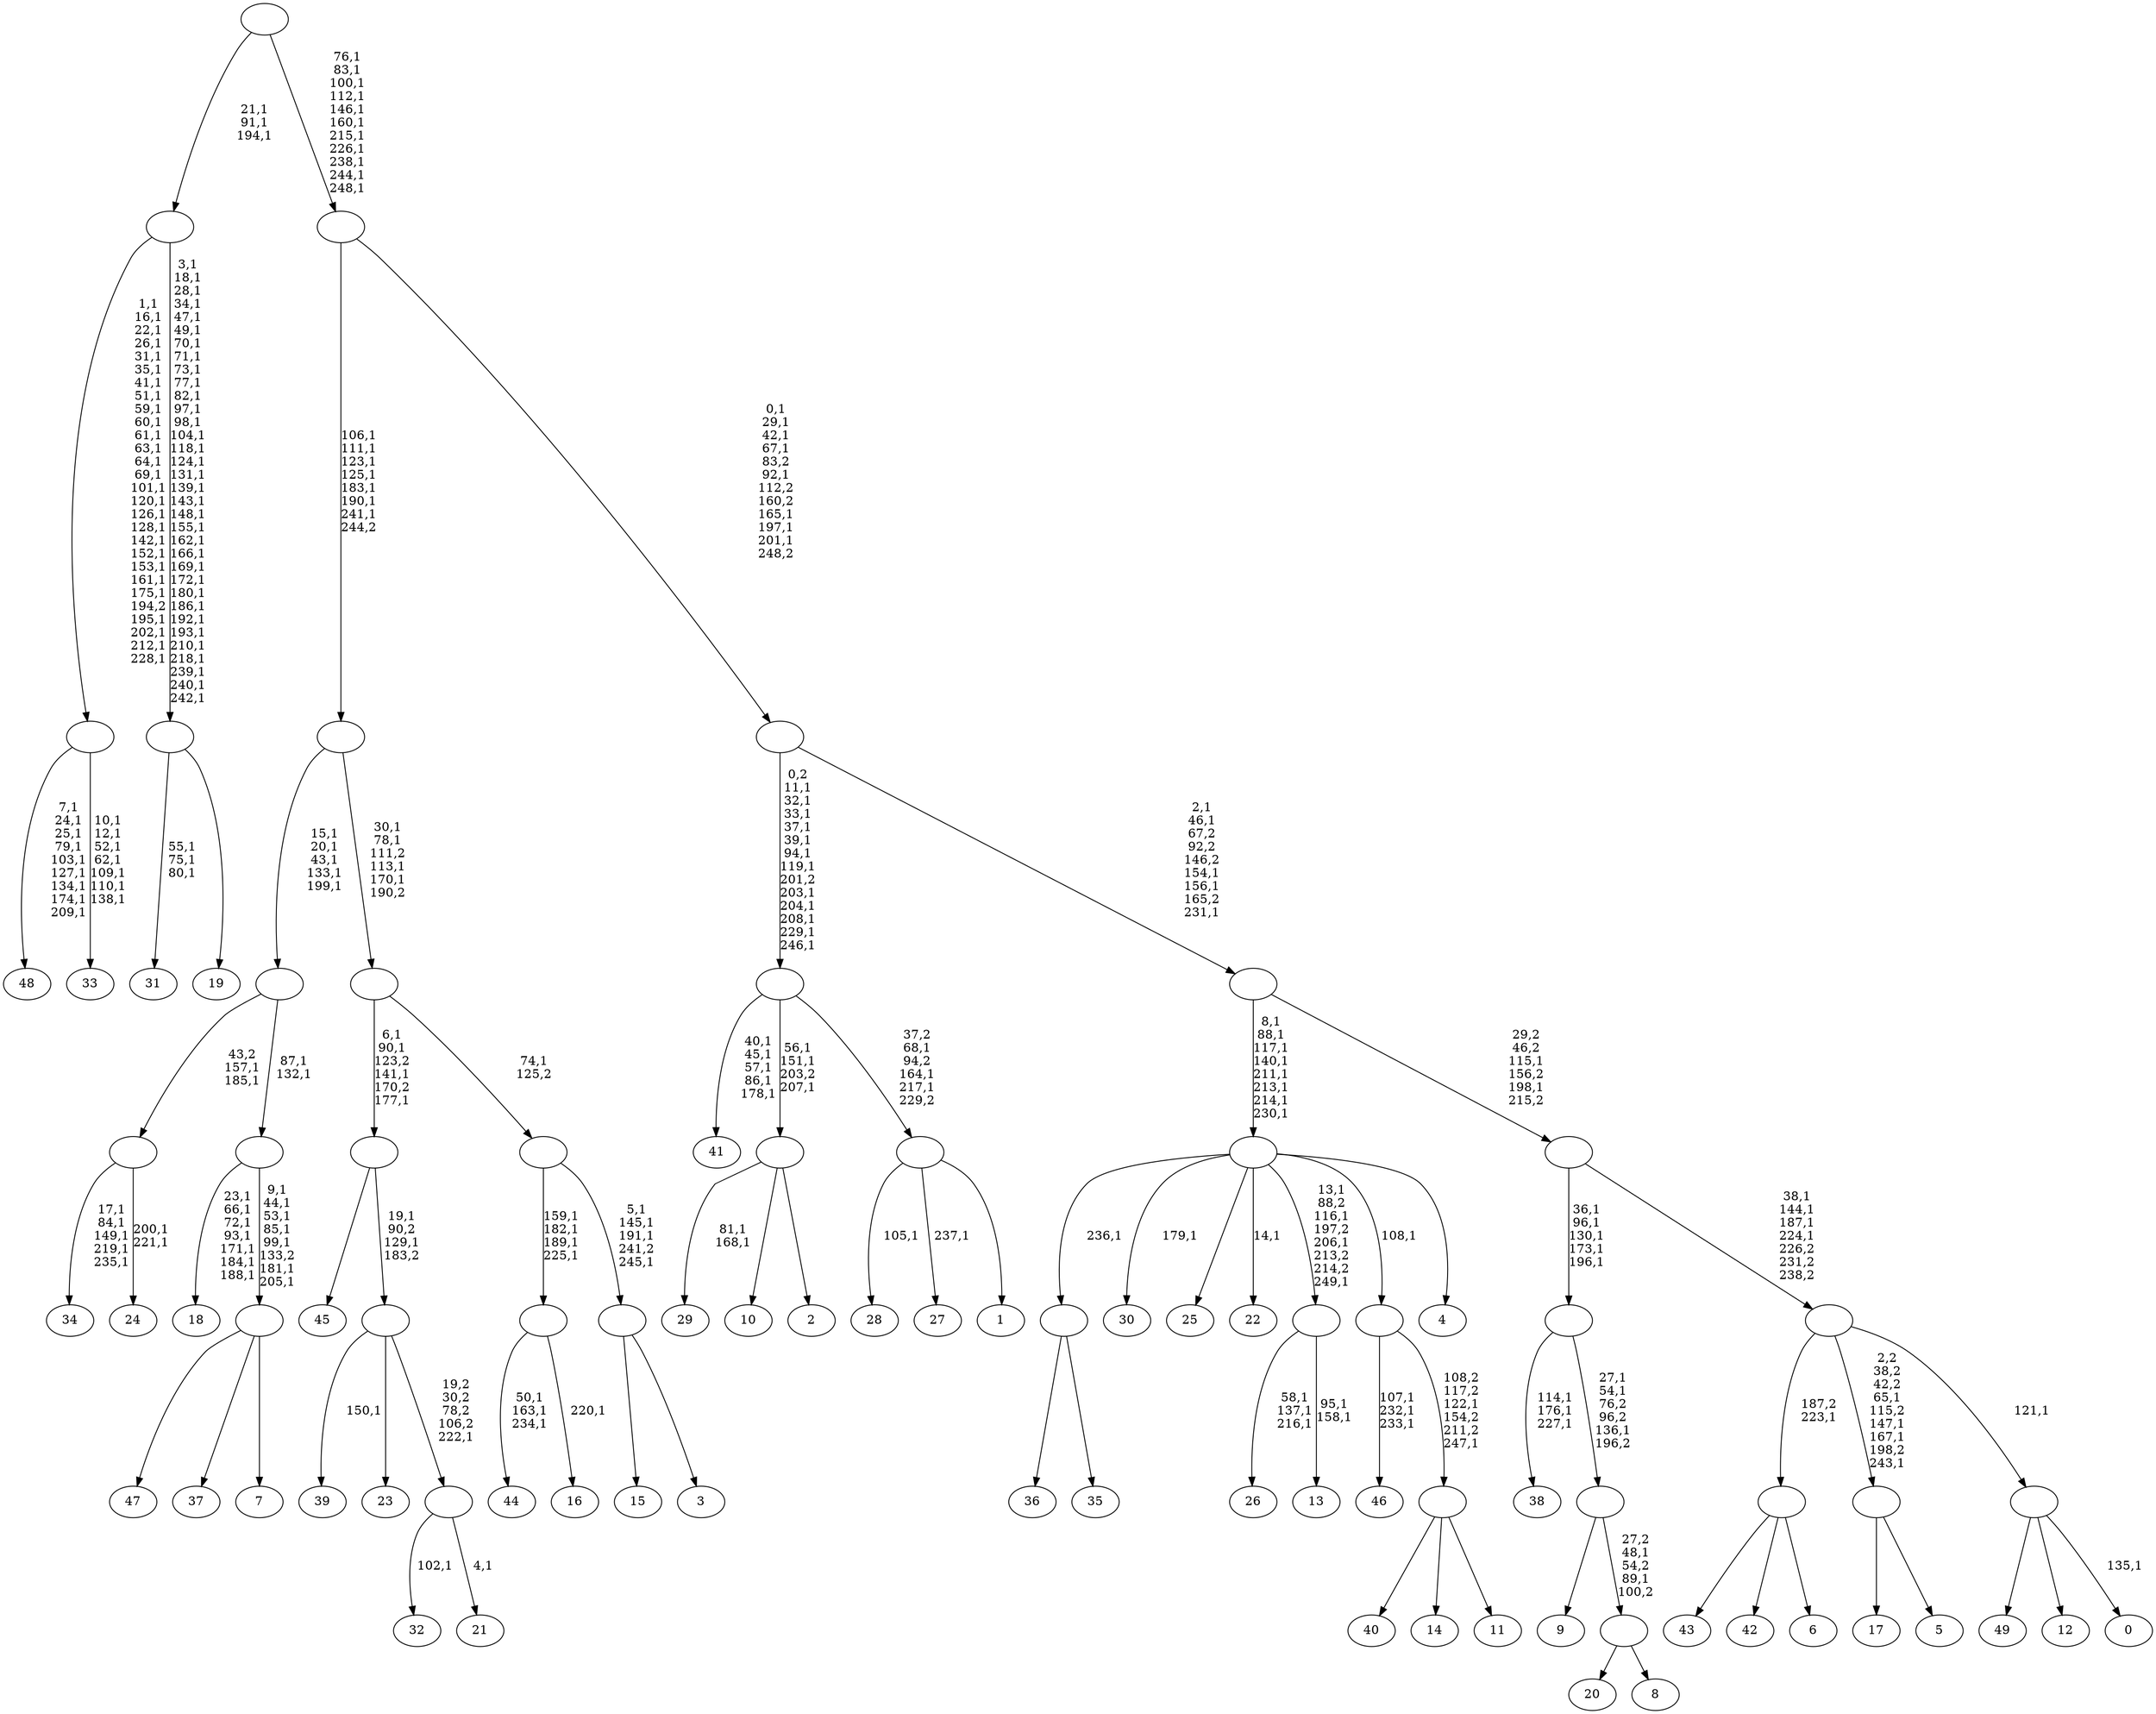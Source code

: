 digraph T {
	300 [label="49"]
	299 [label="48"]
	289 [label="47"]
	288 [label="46"]
	284 [label="45"]
	283 [label="44"]
	279 [label="43"]
	278 [label="42"]
	277 [label="41"]
	271 [label="40"]
	270 [label="39"]
	268 [label="38"]
	264 [label="37"]
	263 [label="36"]
	262 [label="35"]
	261 [label=""]
	260 [label="34"]
	254 [label="33"]
	246 [label=""]
	219 [label="32"]
	217 [label="31"]
	213 [label="30"]
	211 [label="29"]
	208 [label="28"]
	206 [label="27"]
	204 [label="26"]
	200 [label="25"]
	199 [label="24"]
	196 [label=""]
	194 [label="23"]
	193 [label="22"]
	191 [label="21"]
	189 [label=""]
	188 [label=""]
	186 [label=""]
	182 [label="20"]
	181 [label="19"]
	180 [label=""]
	146 [label=""]
	143 [label="18"]
	135 [label="17"]
	134 [label="16"]
	132 [label=""]
	128 [label="15"]
	127 [label="14"]
	126 [label="13"]
	123 [label=""]
	119 [label="12"]
	118 [label="11"]
	117 [label=""]
	115 [label=""]
	114 [label="10"]
	113 [label="9"]
	112 [label="8"]
	111 [label=""]
	109 [label=""]
	106 [label=""]
	101 [label="7"]
	100 [label=""]
	93 [label=""]
	91 [label=""]
	86 [label="6"]
	85 [label=""]
	84 [label="5"]
	83 [label=""]
	79 [label="4"]
	78 [label=""]
	70 [label="3"]
	69 [label=""]
	65 [label=""]
	64 [label=""]
	60 [label=""]
	53 [label="2"]
	52 [label=""]
	49 [label="1"]
	48 [label=""]
	45 [label=""]
	33 [label="0"]
	31 [label=""]
	30 [label=""]
	26 [label=""]
	24 [label=""]
	19 [label=""]
	11 [label=""]
	0 [label=""]
	261 -> 263 [label=""]
	261 -> 262 [label=""]
	246 -> 254 [label="10,1\n12,1\n52,1\n62,1\n109,1\n110,1\n138,1"]
	246 -> 299 [label="7,1\n24,1\n25,1\n79,1\n103,1\n127,1\n134,1\n174,1\n209,1"]
	196 -> 199 [label="200,1\n221,1"]
	196 -> 260 [label="17,1\n84,1\n149,1\n219,1\n235,1"]
	189 -> 191 [label="4,1"]
	189 -> 219 [label="102,1"]
	188 -> 270 [label="150,1"]
	188 -> 194 [label=""]
	188 -> 189 [label="19,2\n30,2\n78,2\n106,2\n222,1"]
	186 -> 188 [label="19,1\n90,2\n129,1\n183,2"]
	186 -> 284 [label=""]
	180 -> 217 [label="55,1\n75,1\n80,1"]
	180 -> 181 [label=""]
	146 -> 180 [label="3,1\n18,1\n28,1\n34,1\n47,1\n49,1\n70,1\n71,1\n73,1\n77,1\n82,1\n97,1\n98,1\n104,1\n118,1\n124,1\n131,1\n139,1\n143,1\n148,1\n155,1\n162,1\n166,1\n169,1\n172,1\n180,1\n186,1\n192,1\n193,1\n210,1\n218,1\n239,1\n240,1\n242,1"]
	146 -> 246 [label="1,1\n16,1\n22,1\n26,1\n31,1\n35,1\n41,1\n51,1\n59,1\n60,1\n61,1\n63,1\n64,1\n69,1\n101,1\n120,1\n126,1\n128,1\n142,1\n152,1\n153,1\n161,1\n175,1\n194,2\n195,1\n202,1\n212,1\n228,1"]
	132 -> 134 [label="220,1"]
	132 -> 283 [label="50,1\n163,1\n234,1"]
	123 -> 126 [label="95,1\n158,1"]
	123 -> 204 [label="58,1\n137,1\n216,1"]
	117 -> 271 [label=""]
	117 -> 127 [label=""]
	117 -> 118 [label=""]
	115 -> 117 [label="108,2\n117,2\n122,1\n154,2\n211,2\n247,1"]
	115 -> 288 [label="107,1\n232,1\n233,1"]
	111 -> 182 [label=""]
	111 -> 112 [label=""]
	109 -> 111 [label="27,2\n48,1\n54,2\n89,1\n100,2"]
	109 -> 113 [label=""]
	106 -> 109 [label="27,1\n54,1\n76,2\n96,2\n136,1\n196,2"]
	106 -> 268 [label="114,1\n176,1\n227,1"]
	100 -> 289 [label=""]
	100 -> 264 [label=""]
	100 -> 101 [label=""]
	93 -> 100 [label="9,1\n44,1\n53,1\n85,1\n99,1\n133,2\n181,1\n205,1"]
	93 -> 143 [label="23,1\n66,1\n72,1\n93,1\n171,1\n184,1\n188,1"]
	91 -> 93 [label="87,1\n132,1"]
	91 -> 196 [label="43,2\n157,1\n185,1"]
	85 -> 279 [label=""]
	85 -> 278 [label=""]
	85 -> 86 [label=""]
	83 -> 135 [label=""]
	83 -> 84 [label=""]
	78 -> 123 [label="13,1\n88,2\n116,1\n197,2\n206,1\n213,2\n214,2\n249,1"]
	78 -> 193 [label="14,1"]
	78 -> 213 [label="179,1"]
	78 -> 261 [label="236,1"]
	78 -> 200 [label=""]
	78 -> 115 [label="108,1"]
	78 -> 79 [label=""]
	69 -> 128 [label=""]
	69 -> 70 [label=""]
	65 -> 69 [label="5,1\n145,1\n191,1\n241,2\n245,1"]
	65 -> 132 [label="159,1\n182,1\n189,1\n225,1"]
	64 -> 186 [label="6,1\n90,1\n123,2\n141,1\n170,2\n177,1"]
	64 -> 65 [label="74,1\n125,2"]
	60 -> 64 [label="30,1\n78,1\n111,2\n113,1\n170,1\n190,2"]
	60 -> 91 [label="15,1\n20,1\n43,1\n133,1\n199,1"]
	52 -> 211 [label="81,1\n168,1"]
	52 -> 114 [label=""]
	52 -> 53 [label=""]
	48 -> 206 [label="237,1"]
	48 -> 208 [label="105,1"]
	48 -> 49 [label=""]
	45 -> 48 [label="37,2\n68,1\n94,2\n164,1\n217,1\n229,2"]
	45 -> 52 [label="56,1\n151,1\n203,2\n207,1"]
	45 -> 277 [label="40,1\n45,1\n57,1\n86,1\n178,1"]
	31 -> 33 [label="135,1"]
	31 -> 300 [label=""]
	31 -> 119 [label=""]
	30 -> 83 [label="2,2\n38,2\n42,2\n65,1\n115,2\n147,1\n167,1\n198,2\n243,1"]
	30 -> 85 [label="187,2\n223,1"]
	30 -> 31 [label="121,1"]
	26 -> 30 [label="38,1\n144,1\n187,1\n224,1\n226,2\n231,2\n238,2"]
	26 -> 106 [label="36,1\n96,1\n130,1\n173,1\n196,1"]
	24 -> 26 [label="29,2\n46,2\n115,1\n156,2\n198,1\n215,2"]
	24 -> 78 [label="8,1\n88,1\n117,1\n140,1\n211,1\n213,1\n214,1\n230,1"]
	19 -> 24 [label="2,1\n46,1\n67,2\n92,2\n146,2\n154,1\n156,1\n165,2\n231,1"]
	19 -> 45 [label="0,2\n11,1\n32,1\n33,1\n37,1\n39,1\n94,1\n119,1\n201,2\n203,1\n204,1\n208,1\n229,1\n246,1"]
	11 -> 19 [label="0,1\n29,1\n42,1\n67,1\n83,2\n92,1\n112,2\n160,2\n165,1\n197,1\n201,1\n248,2"]
	11 -> 60 [label="106,1\n111,1\n123,1\n125,1\n183,1\n190,1\n241,1\n244,2"]
	0 -> 11 [label="76,1\n83,1\n100,1\n112,1\n146,1\n160,1\n215,1\n226,1\n238,1\n244,1\n248,1"]
	0 -> 146 [label="21,1\n91,1\n194,1"]
}
